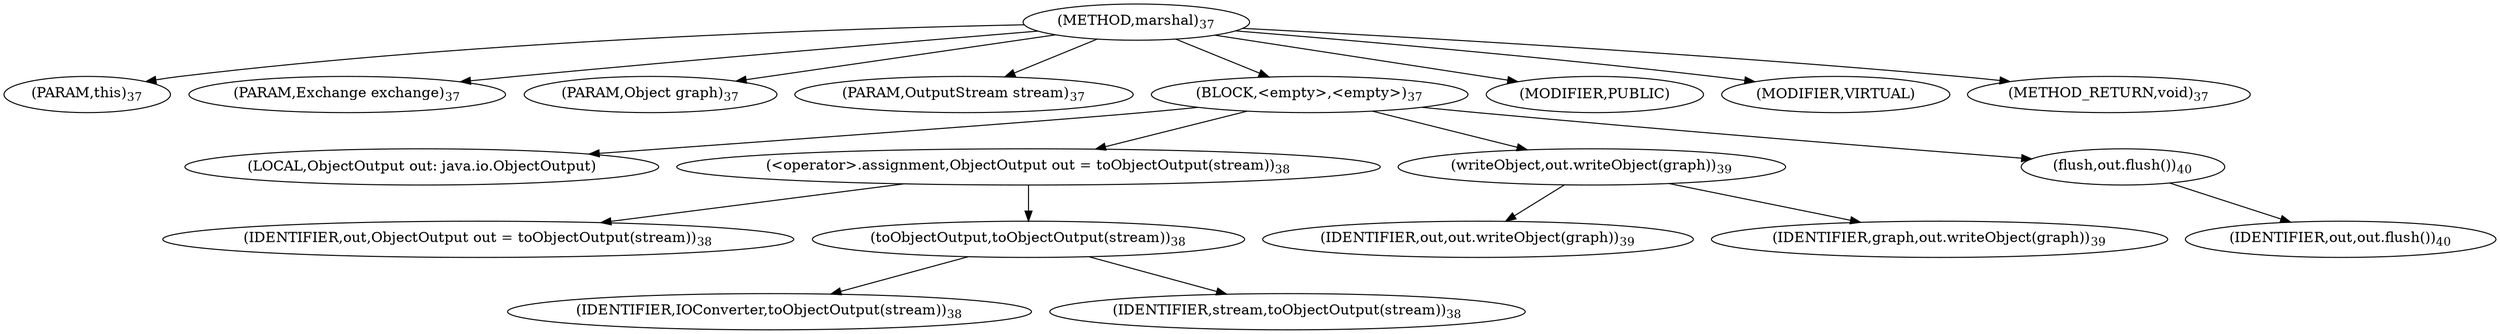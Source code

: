 digraph "marshal" {  
"19" [label = <(METHOD,marshal)<SUB>37</SUB>> ]
"20" [label = <(PARAM,this)<SUB>37</SUB>> ]
"21" [label = <(PARAM,Exchange exchange)<SUB>37</SUB>> ]
"22" [label = <(PARAM,Object graph)<SUB>37</SUB>> ]
"23" [label = <(PARAM,OutputStream stream)<SUB>37</SUB>> ]
"24" [label = <(BLOCK,&lt;empty&gt;,&lt;empty&gt;)<SUB>37</SUB>> ]
"25" [label = <(LOCAL,ObjectOutput out: java.io.ObjectOutput)> ]
"26" [label = <(&lt;operator&gt;.assignment,ObjectOutput out = toObjectOutput(stream))<SUB>38</SUB>> ]
"27" [label = <(IDENTIFIER,out,ObjectOutput out = toObjectOutput(stream))<SUB>38</SUB>> ]
"28" [label = <(toObjectOutput,toObjectOutput(stream))<SUB>38</SUB>> ]
"29" [label = <(IDENTIFIER,IOConverter,toObjectOutput(stream))<SUB>38</SUB>> ]
"30" [label = <(IDENTIFIER,stream,toObjectOutput(stream))<SUB>38</SUB>> ]
"31" [label = <(writeObject,out.writeObject(graph))<SUB>39</SUB>> ]
"32" [label = <(IDENTIFIER,out,out.writeObject(graph))<SUB>39</SUB>> ]
"33" [label = <(IDENTIFIER,graph,out.writeObject(graph))<SUB>39</SUB>> ]
"34" [label = <(flush,out.flush())<SUB>40</SUB>> ]
"35" [label = <(IDENTIFIER,out,out.flush())<SUB>40</SUB>> ]
"36" [label = <(MODIFIER,PUBLIC)> ]
"37" [label = <(MODIFIER,VIRTUAL)> ]
"38" [label = <(METHOD_RETURN,void)<SUB>37</SUB>> ]
  "19" -> "20" 
  "19" -> "21" 
  "19" -> "22" 
  "19" -> "23" 
  "19" -> "24" 
  "19" -> "36" 
  "19" -> "37" 
  "19" -> "38" 
  "24" -> "25" 
  "24" -> "26" 
  "24" -> "31" 
  "24" -> "34" 
  "26" -> "27" 
  "26" -> "28" 
  "28" -> "29" 
  "28" -> "30" 
  "31" -> "32" 
  "31" -> "33" 
  "34" -> "35" 
}
